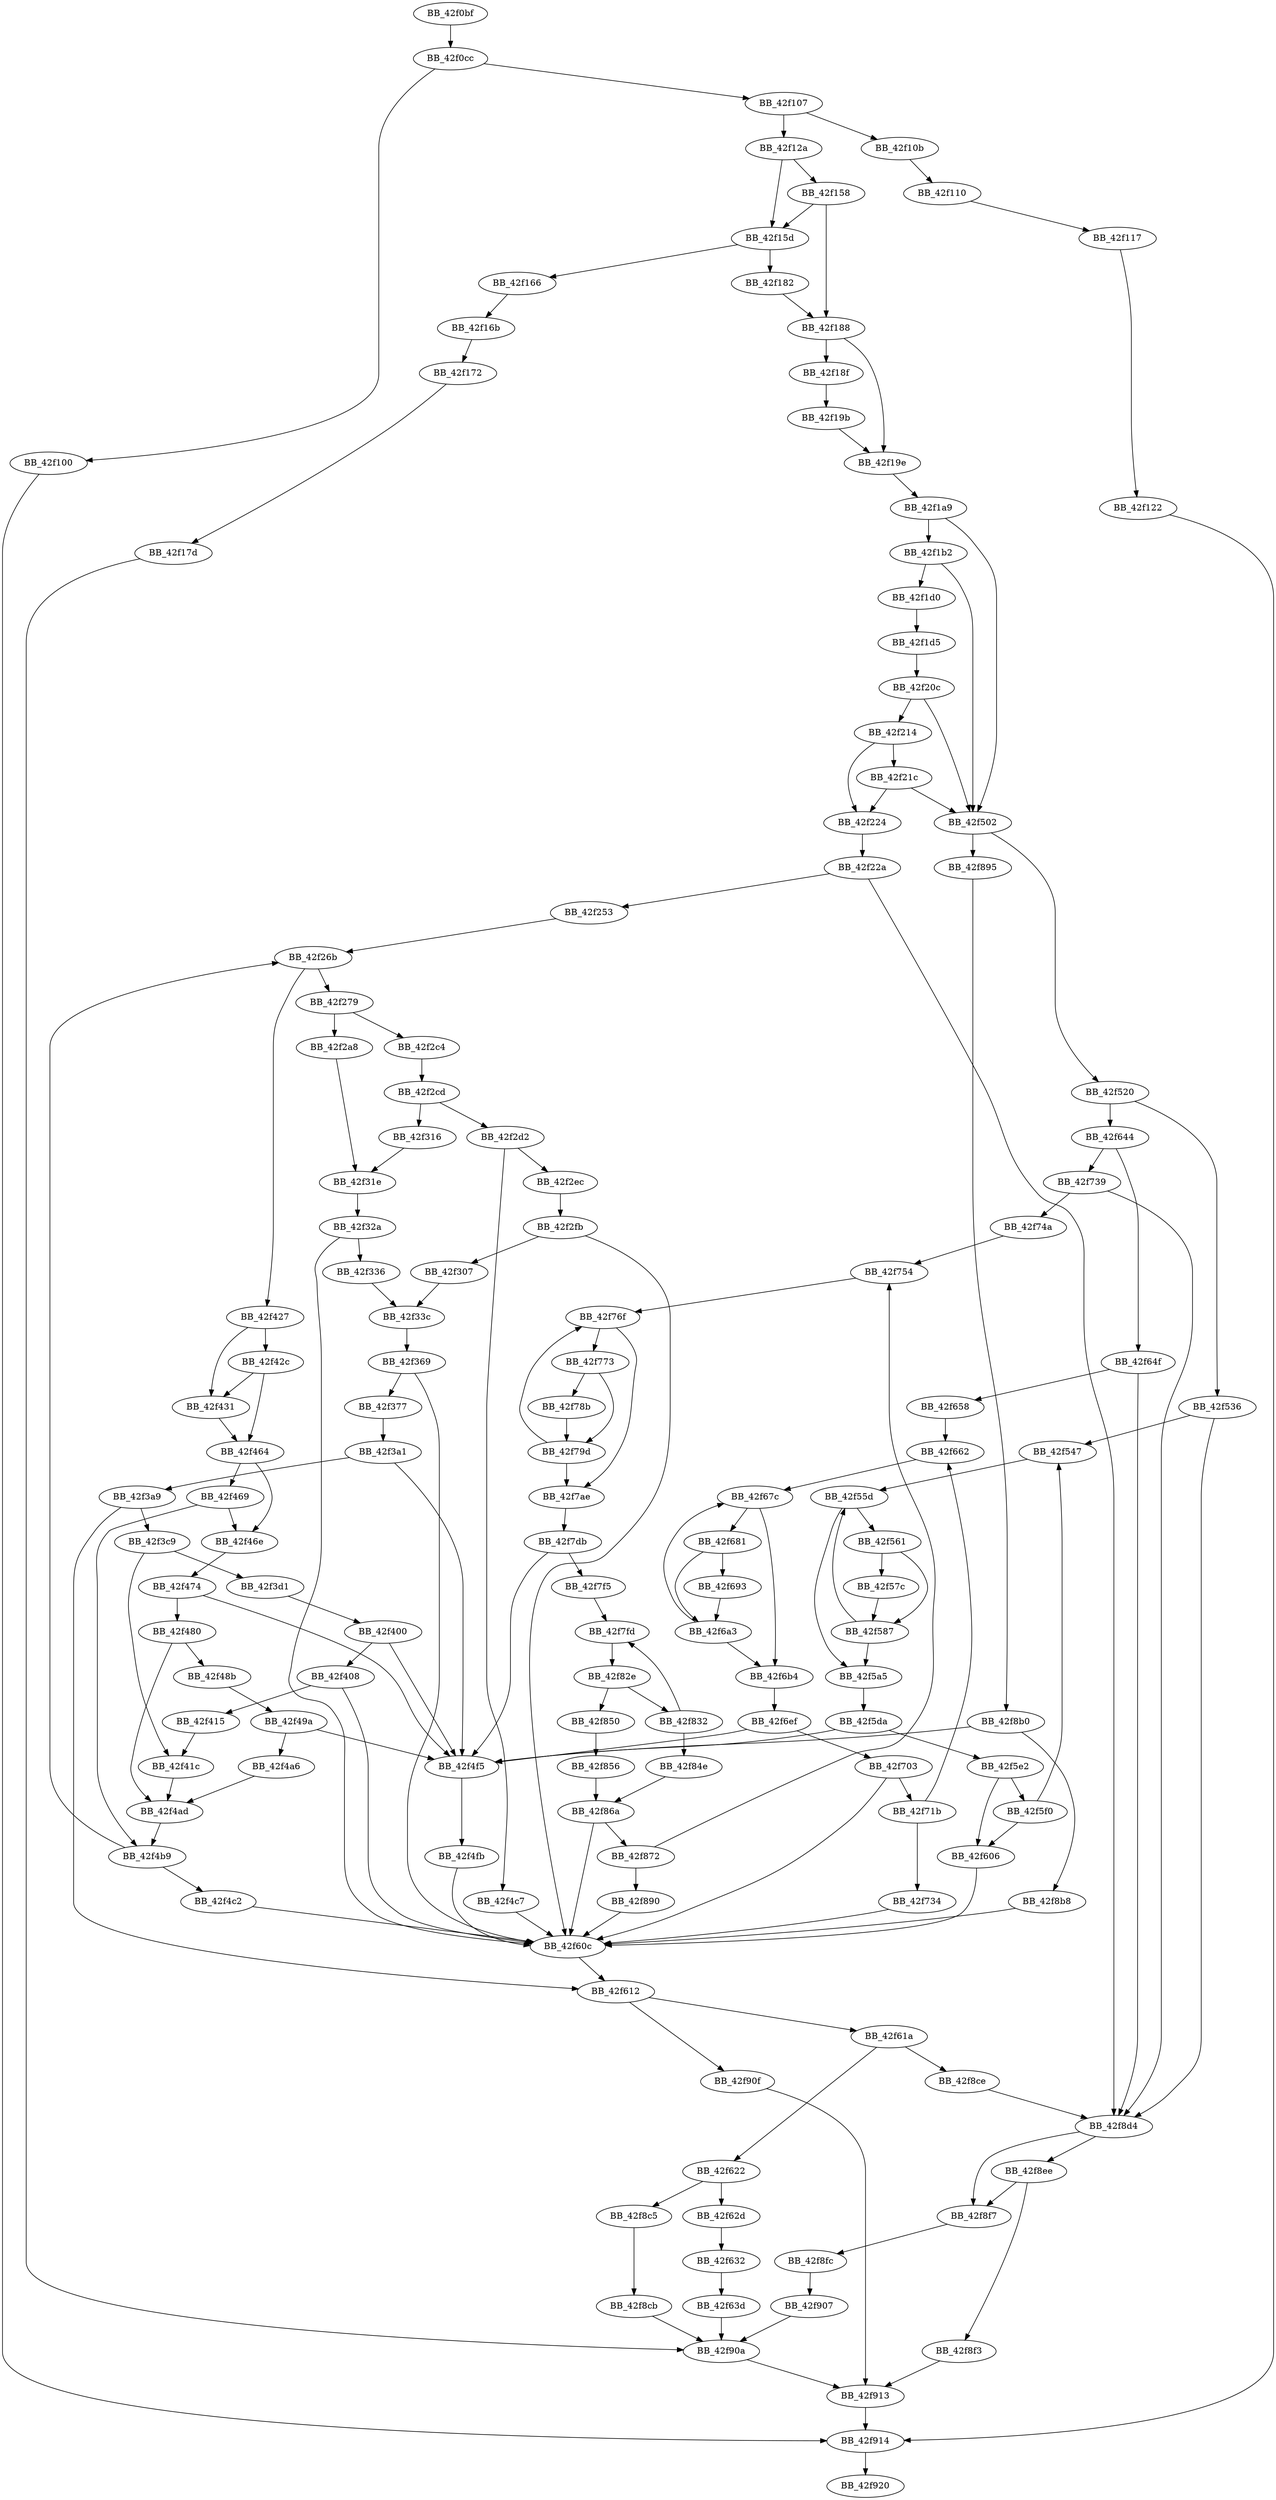 DiGraph __write_nolock{
BB_42f0bf->BB_42f0cc
BB_42f0cc->BB_42f100
BB_42f0cc->BB_42f107
BB_42f100->BB_42f914
BB_42f107->BB_42f10b
BB_42f107->BB_42f12a
BB_42f10b->BB_42f110
BB_42f110->BB_42f117
BB_42f117->BB_42f122
BB_42f122->BB_42f914
BB_42f12a->BB_42f158
BB_42f12a->BB_42f15d
BB_42f158->BB_42f15d
BB_42f158->BB_42f188
BB_42f15d->BB_42f166
BB_42f15d->BB_42f182
BB_42f166->BB_42f16b
BB_42f16b->BB_42f172
BB_42f172->BB_42f17d
BB_42f17d->BB_42f90a
BB_42f182->BB_42f188
BB_42f188->BB_42f18f
BB_42f188->BB_42f19e
BB_42f18f->BB_42f19b
BB_42f19b->BB_42f19e
BB_42f19e->BB_42f1a9
BB_42f1a9->BB_42f1b2
BB_42f1a9->BB_42f502
BB_42f1b2->BB_42f1d0
BB_42f1b2->BB_42f502
BB_42f1d0->BB_42f1d5
BB_42f1d5->BB_42f20c
BB_42f20c->BB_42f214
BB_42f20c->BB_42f502
BB_42f214->BB_42f21c
BB_42f214->BB_42f224
BB_42f21c->BB_42f224
BB_42f21c->BB_42f502
BB_42f224->BB_42f22a
BB_42f22a->BB_42f253
BB_42f22a->BB_42f8d4
BB_42f253->BB_42f26b
BB_42f26b->BB_42f279
BB_42f26b->BB_42f427
BB_42f279->BB_42f2a8
BB_42f279->BB_42f2c4
BB_42f2a8->BB_42f31e
BB_42f2c4->BB_42f2cd
BB_42f2cd->BB_42f2d2
BB_42f2cd->BB_42f316
BB_42f2d2->BB_42f2ec
BB_42f2d2->BB_42f4c7
BB_42f2ec->BB_42f2fb
BB_42f2fb->BB_42f307
BB_42f2fb->BB_42f60c
BB_42f307->BB_42f33c
BB_42f316->BB_42f31e
BB_42f31e->BB_42f32a
BB_42f32a->BB_42f336
BB_42f32a->BB_42f60c
BB_42f336->BB_42f33c
BB_42f33c->BB_42f369
BB_42f369->BB_42f377
BB_42f369->BB_42f60c
BB_42f377->BB_42f3a1
BB_42f3a1->BB_42f3a9
BB_42f3a1->BB_42f4f5
BB_42f3a9->BB_42f3c9
BB_42f3a9->BB_42f612
BB_42f3c9->BB_42f3d1
BB_42f3c9->BB_42f41c
BB_42f3d1->BB_42f400
BB_42f400->BB_42f408
BB_42f400->BB_42f4f5
BB_42f408->BB_42f415
BB_42f408->BB_42f60c
BB_42f415->BB_42f41c
BB_42f41c->BB_42f4ad
BB_42f427->BB_42f42c
BB_42f427->BB_42f431
BB_42f42c->BB_42f431
BB_42f42c->BB_42f464
BB_42f431->BB_42f464
BB_42f464->BB_42f469
BB_42f464->BB_42f46e
BB_42f469->BB_42f46e
BB_42f469->BB_42f4b9
BB_42f46e->BB_42f474
BB_42f474->BB_42f480
BB_42f474->BB_42f4f5
BB_42f480->BB_42f48b
BB_42f480->BB_42f4ad
BB_42f48b->BB_42f49a
BB_42f49a->BB_42f4a6
BB_42f49a->BB_42f4f5
BB_42f4a6->BB_42f4ad
BB_42f4ad->BB_42f4b9
BB_42f4b9->BB_42f26b
BB_42f4b9->BB_42f4c2
BB_42f4c2->BB_42f60c
BB_42f4c7->BB_42f60c
BB_42f4f5->BB_42f4fb
BB_42f4fb->BB_42f60c
BB_42f502->BB_42f520
BB_42f502->BB_42f895
BB_42f520->BB_42f536
BB_42f520->BB_42f644
BB_42f536->BB_42f547
BB_42f536->BB_42f8d4
BB_42f547->BB_42f55d
BB_42f55d->BB_42f561
BB_42f55d->BB_42f5a5
BB_42f561->BB_42f57c
BB_42f561->BB_42f587
BB_42f57c->BB_42f587
BB_42f587->BB_42f55d
BB_42f587->BB_42f5a5
BB_42f5a5->BB_42f5da
BB_42f5da->BB_42f4f5
BB_42f5da->BB_42f5e2
BB_42f5e2->BB_42f5f0
BB_42f5e2->BB_42f606
BB_42f5f0->BB_42f547
BB_42f5f0->BB_42f606
BB_42f606->BB_42f60c
BB_42f60c->BB_42f612
BB_42f612->BB_42f61a
BB_42f612->BB_42f90f
BB_42f61a->BB_42f622
BB_42f61a->BB_42f8ce
BB_42f622->BB_42f62d
BB_42f622->BB_42f8c5
BB_42f62d->BB_42f632
BB_42f632->BB_42f63d
BB_42f63d->BB_42f90a
BB_42f644->BB_42f64f
BB_42f644->BB_42f739
BB_42f64f->BB_42f658
BB_42f64f->BB_42f8d4
BB_42f658->BB_42f662
BB_42f662->BB_42f67c
BB_42f67c->BB_42f681
BB_42f67c->BB_42f6b4
BB_42f681->BB_42f693
BB_42f681->BB_42f6a3
BB_42f693->BB_42f6a3
BB_42f6a3->BB_42f67c
BB_42f6a3->BB_42f6b4
BB_42f6b4->BB_42f6ef
BB_42f6ef->BB_42f4f5
BB_42f6ef->BB_42f703
BB_42f703->BB_42f60c
BB_42f703->BB_42f71b
BB_42f71b->BB_42f662
BB_42f71b->BB_42f734
BB_42f734->BB_42f60c
BB_42f739->BB_42f74a
BB_42f739->BB_42f8d4
BB_42f74a->BB_42f754
BB_42f754->BB_42f76f
BB_42f76f->BB_42f773
BB_42f76f->BB_42f7ae
BB_42f773->BB_42f78b
BB_42f773->BB_42f79d
BB_42f78b->BB_42f79d
BB_42f79d->BB_42f76f
BB_42f79d->BB_42f7ae
BB_42f7ae->BB_42f7db
BB_42f7db->BB_42f4f5
BB_42f7db->BB_42f7f5
BB_42f7f5->BB_42f7fd
BB_42f7fd->BB_42f82e
BB_42f82e->BB_42f832
BB_42f82e->BB_42f850
BB_42f832->BB_42f7fd
BB_42f832->BB_42f84e
BB_42f84e->BB_42f86a
BB_42f850->BB_42f856
BB_42f856->BB_42f86a
BB_42f86a->BB_42f60c
BB_42f86a->BB_42f872
BB_42f872->BB_42f754
BB_42f872->BB_42f890
BB_42f890->BB_42f60c
BB_42f895->BB_42f8b0
BB_42f8b0->BB_42f4f5
BB_42f8b0->BB_42f8b8
BB_42f8b8->BB_42f60c
BB_42f8c5->BB_42f8cb
BB_42f8cb->BB_42f90a
BB_42f8ce->BB_42f8d4
BB_42f8d4->BB_42f8ee
BB_42f8d4->BB_42f8f7
BB_42f8ee->BB_42f8f3
BB_42f8ee->BB_42f8f7
BB_42f8f3->BB_42f913
BB_42f8f7->BB_42f8fc
BB_42f8fc->BB_42f907
BB_42f907->BB_42f90a
BB_42f90a->BB_42f913
BB_42f90f->BB_42f913
BB_42f913->BB_42f914
BB_42f914->BB_42f920
}
